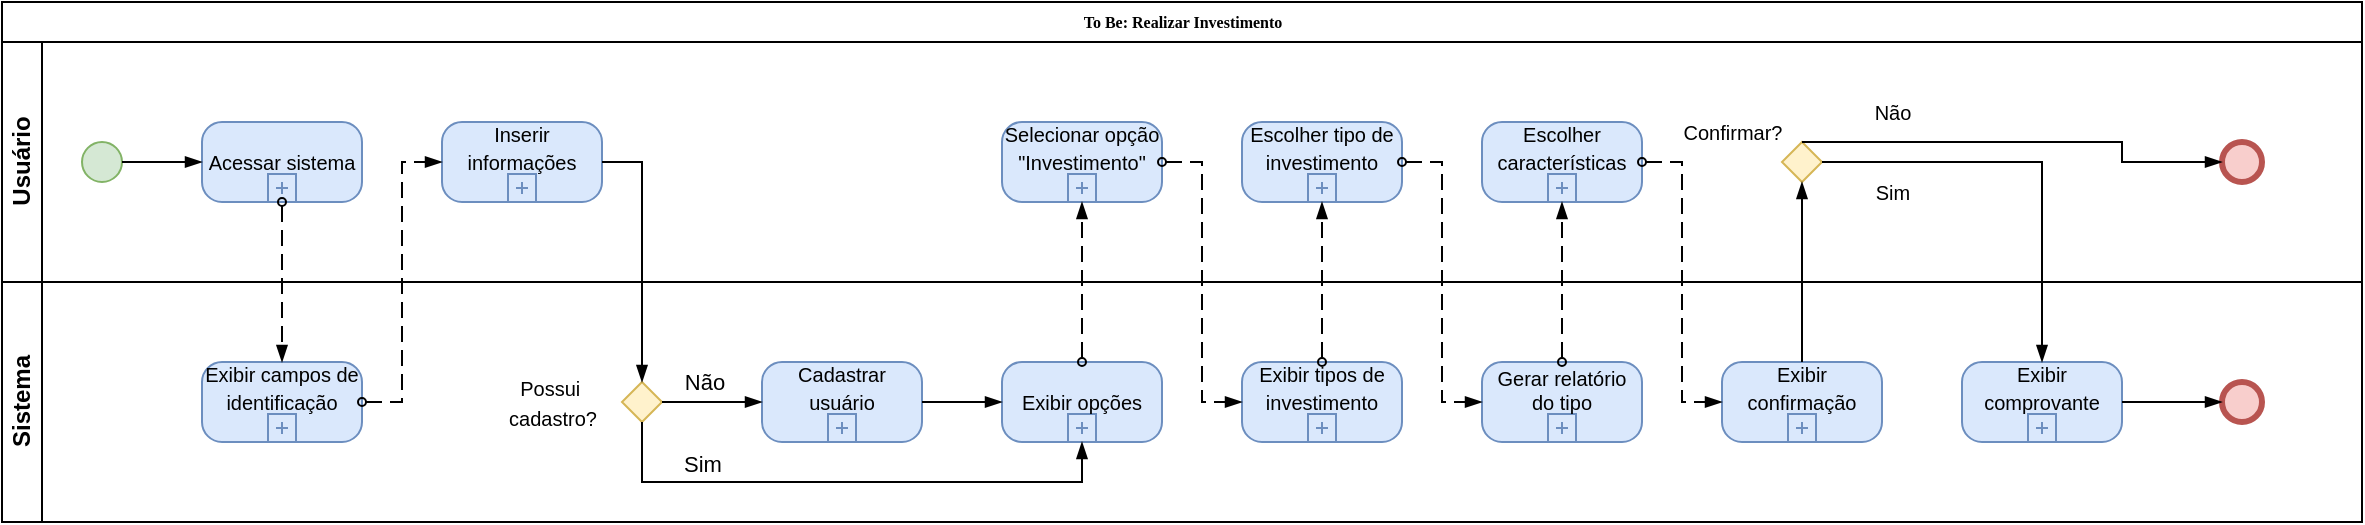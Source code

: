 <mxfile version="24.1.0" type="device">
  <diagram name="Page-1" id="c7488fd3-1785-93aa-aadb-54a6760d102a">
    <mxGraphModel dx="287" dy="316" grid="1" gridSize="10" guides="1" tooltips="1" connect="1" arrows="1" fold="1" page="1" pageScale="1" pageWidth="1100" pageHeight="850" background="none" math="0" shadow="0">
      <root>
        <mxCell id="0" />
        <mxCell id="1" parent="0" />
        <mxCell id="2b4e8129b02d487f-1" value="To Be: Realizar Investimento" style="swimlane;html=1;childLayout=stackLayout;horizontal=1;startSize=20;horizontalStack=0;rounded=0;shadow=0;labelBackgroundColor=none;strokeWidth=1;fontFamily=Verdana;fontSize=8;align=center;" parent="1" vertex="1">
          <mxGeometry x="20" y="20" width="1180" height="260" as="geometry" />
        </mxCell>
        <mxCell id="2b4e8129b02d487f-2" value="Usuário" style="swimlane;html=1;startSize=20;horizontal=0;" parent="2b4e8129b02d487f-1" vertex="1">
          <mxGeometry y="20" width="1180" height="120" as="geometry" />
        </mxCell>
        <mxCell id="okuJkz4_3T34P_KiOrqm-1" value="" style="points=[[0.145,0.145,0],[0.5,0,0],[0.855,0.145,0],[1,0.5,0],[0.855,0.855,0],[0.5,1,0],[0.145,0.855,0],[0,0.5,0]];shape=mxgraph.bpmn.event;html=1;verticalLabelPosition=bottom;labelBackgroundColor=#ffffff;verticalAlign=top;align=center;perimeter=ellipsePerimeter;outlineConnect=0;aspect=fixed;outline=standard;symbol=general;fillColor=#d5e8d4;strokeColor=#82b366;" vertex="1" parent="2b4e8129b02d487f-2">
          <mxGeometry x="40" y="50" width="20" height="20" as="geometry" />
        </mxCell>
        <mxCell id="okuJkz4_3T34P_KiOrqm-2" value="&lt;font style=&quot;font-size: 10px;&quot;&gt;Acessar sistema&lt;/font&gt;" style="points=[[0.25,0,0],[0.5,0,0],[0.75,0,0],[1,0.25,0],[1,0.5,0],[1,0.75,0],[0.75,1,0],[0.5,1,0],[0.25,1,0],[0,0.75,0],[0,0.5,0],[0,0.25,0]];shape=mxgraph.bpmn.task;whiteSpace=wrap;rectStyle=rounded;size=10;html=1;container=1;expand=0;collapsible=0;taskMarker=abstract;isLoopSub=1;fillColor=#dae8fc;strokeColor=#6c8ebf;" vertex="1" parent="2b4e8129b02d487f-2">
          <mxGeometry x="100" y="40" width="80" height="40" as="geometry" />
        </mxCell>
        <mxCell id="okuJkz4_3T34P_KiOrqm-3" value="" style="edgeStyle=elbowEdgeStyle;fontSize=12;html=1;endArrow=blockThin;endFill=1;rounded=0;exitX=1;exitY=0.5;exitDx=0;exitDy=0;exitPerimeter=0;entryX=0;entryY=0.5;entryDx=0;entryDy=0;entryPerimeter=0;" edge="1" parent="2b4e8129b02d487f-2" source="okuJkz4_3T34P_KiOrqm-1" target="okuJkz4_3T34P_KiOrqm-2">
          <mxGeometry width="160" relative="1" as="geometry">
            <mxPoint x="200" y="70" as="sourcePoint" />
            <mxPoint x="360" y="70" as="targetPoint" />
          </mxGeometry>
        </mxCell>
        <mxCell id="okuJkz4_3T34P_KiOrqm-6" value="&lt;div&gt;&lt;font style=&quot;font-size: 10px;&quot;&gt;Inserir informações&lt;/font&gt;&lt;/div&gt;&lt;div&gt;&lt;font style=&quot;font-size: 10px;&quot;&gt;&lt;br&gt;&lt;/font&gt;&lt;/div&gt;" style="points=[[0.25,0,0],[0.5,0,0],[0.75,0,0],[1,0.25,0],[1,0.5,0],[1,0.75,0],[0.75,1,0],[0.5,1,0],[0.25,1,0],[0,0.75,0],[0,0.5,0],[0,0.25,0]];shape=mxgraph.bpmn.task;whiteSpace=wrap;rectStyle=rounded;size=10;html=1;container=1;expand=0;collapsible=0;taskMarker=abstract;isLoopSub=1;fillColor=#dae8fc;strokeColor=#6c8ebf;" vertex="1" parent="2b4e8129b02d487f-2">
          <mxGeometry x="220" y="40" width="80" height="40" as="geometry" />
        </mxCell>
        <mxCell id="okuJkz4_3T34P_KiOrqm-19" value="&lt;div&gt;&lt;span style=&quot;font-size: 10px;&quot;&gt;Selecionar opção &quot;Investimento&quot;&lt;/span&gt;&lt;/div&gt;&lt;div&gt;&lt;span style=&quot;font-size: 10px;&quot;&gt;&lt;br&gt;&lt;/span&gt;&lt;/div&gt;" style="points=[[0.25,0,0],[0.5,0,0],[0.75,0,0],[1,0.25,0],[1,0.5,0],[1,0.75,0],[0.75,1,0],[0.5,1,0],[0.25,1,0],[0,0.75,0],[0,0.5,0],[0,0.25,0]];shape=mxgraph.bpmn.task;whiteSpace=wrap;rectStyle=rounded;size=10;html=1;container=1;expand=0;collapsible=0;taskMarker=abstract;isLoopSub=1;fillColor=#dae8fc;strokeColor=#6c8ebf;" vertex="1" parent="2b4e8129b02d487f-2">
          <mxGeometry x="500" y="40" width="80" height="40" as="geometry" />
        </mxCell>
        <mxCell id="okuJkz4_3T34P_KiOrqm-24" value="&lt;div&gt;&lt;span style=&quot;font-size: 10px;&quot;&gt;Escolher tipo de investimento&lt;/span&gt;&lt;/div&gt;&lt;div&gt;&lt;span style=&quot;font-size: 10px;&quot;&gt;&lt;br&gt;&lt;/span&gt;&lt;/div&gt;" style="points=[[0.25,0,0],[0.5,0,0],[0.75,0,0],[1,0.25,0],[1,0.5,0],[1,0.75,0],[0.75,1,0],[0.5,1,0],[0.25,1,0],[0,0.75,0],[0,0.5,0],[0,0.25,0]];shape=mxgraph.bpmn.task;whiteSpace=wrap;rectStyle=rounded;size=10;html=1;container=1;expand=0;collapsible=0;taskMarker=abstract;isLoopSub=1;fillColor=#dae8fc;strokeColor=#6c8ebf;" vertex="1" parent="2b4e8129b02d487f-2">
          <mxGeometry x="620" y="40" width="80" height="40" as="geometry" />
        </mxCell>
        <mxCell id="okuJkz4_3T34P_KiOrqm-31" value="&lt;div&gt;&lt;span style=&quot;font-size: 10px;&quot;&gt;Escolher características&lt;/span&gt;&lt;/div&gt;&lt;div&gt;&lt;span style=&quot;font-size: 10px;&quot;&gt;&lt;br&gt;&lt;/span&gt;&lt;/div&gt;" style="points=[[0.25,0,0],[0.5,0,0],[0.75,0,0],[1,0.25,0],[1,0.5,0],[1,0.75,0],[0.75,1,0],[0.5,1,0],[0.25,1,0],[0,0.75,0],[0,0.5,0],[0,0.25,0]];shape=mxgraph.bpmn.task;whiteSpace=wrap;rectStyle=rounded;size=10;html=1;container=1;expand=0;collapsible=0;taskMarker=abstract;isLoopSub=1;fillColor=#dae8fc;strokeColor=#6c8ebf;" vertex="1" parent="2b4e8129b02d487f-2">
          <mxGeometry x="740" y="40" width="80" height="40" as="geometry" />
        </mxCell>
        <mxCell id="okuJkz4_3T34P_KiOrqm-35" value="" style="points=[[0.25,0.25,0],[0.5,0,0],[0.75,0.25,0],[1,0.5,0],[0.75,0.75,0],[0.5,1,0],[0.25,0.75,0],[0,0.5,0]];shape=mxgraph.bpmn.gateway2;html=1;verticalLabelPosition=bottom;labelBackgroundColor=#ffffff;verticalAlign=top;align=center;perimeter=rhombusPerimeter;outlineConnect=0;outline=none;symbol=none;fillColor=#fff2cc;strokeColor=#d6b656;" vertex="1" parent="2b4e8129b02d487f-2">
          <mxGeometry x="890" y="50" width="20" height="20" as="geometry" />
        </mxCell>
        <mxCell id="okuJkz4_3T34P_KiOrqm-37" value="&lt;span style=&quot;font-size: 10px;&quot;&gt;Confirmar?&lt;/span&gt;" style="text;html=1;align=center;verticalAlign=middle;resizable=0;points=[];autosize=1;strokeColor=none;fillColor=none;" vertex="1" parent="2b4e8129b02d487f-2">
          <mxGeometry x="830" y="30" width="70" height="30" as="geometry" />
        </mxCell>
        <mxCell id="okuJkz4_3T34P_KiOrqm-41" value="&lt;span style=&quot;font-size: 10px;&quot;&gt;Sim&lt;/span&gt;" style="text;html=1;align=center;verticalAlign=middle;resizable=0;points=[];autosize=1;strokeColor=none;fillColor=none;" vertex="1" parent="2b4e8129b02d487f-2">
          <mxGeometry x="925" y="60" width="40" height="30" as="geometry" />
        </mxCell>
        <mxCell id="okuJkz4_3T34P_KiOrqm-87" value="" style="points=[[0.145,0.145,0],[0.5,0,0],[0.855,0.145,0],[1,0.5,0],[0.855,0.855,0],[0.5,1,0],[0.145,0.855,0],[0,0.5,0]];shape=mxgraph.bpmn.event;html=1;verticalLabelPosition=bottom;labelBackgroundColor=#ffffff;verticalAlign=top;align=center;perimeter=ellipsePerimeter;outlineConnect=0;aspect=fixed;outline=end;symbol=terminate2;fillColor=#f8cecc;strokeColor=#b85450;" vertex="1" parent="2b4e8129b02d487f-2">
          <mxGeometry x="1110" y="50" width="20" height="20" as="geometry" />
        </mxCell>
        <mxCell id="okuJkz4_3T34P_KiOrqm-88" value="" style="edgeStyle=elbowEdgeStyle;fontSize=12;html=1;endArrow=blockThin;endFill=1;rounded=0;exitX=0.5;exitY=0;exitDx=0;exitDy=0;exitPerimeter=0;entryX=0;entryY=0.5;entryDx=0;entryDy=0;entryPerimeter=0;" edge="1" parent="2b4e8129b02d487f-2" source="okuJkz4_3T34P_KiOrqm-35" target="okuJkz4_3T34P_KiOrqm-87">
          <mxGeometry width="160" relative="1" as="geometry">
            <mxPoint x="1070" y="190" as="sourcePoint" />
            <mxPoint x="1120" y="190" as="targetPoint" />
            <Array as="points">
              <mxPoint x="1060" y="50" />
            </Array>
          </mxGeometry>
        </mxCell>
        <mxCell id="okuJkz4_3T34P_KiOrqm-89" value="&lt;span style=&quot;font-size: 10px;&quot;&gt;Não&lt;/span&gt;" style="text;html=1;align=center;verticalAlign=middle;resizable=0;points=[];autosize=1;strokeColor=none;fillColor=none;" vertex="1" parent="2b4e8129b02d487f-2">
          <mxGeometry x="925" y="20" width="40" height="30" as="geometry" />
        </mxCell>
        <mxCell id="2b4e8129b02d487f-3" value="Sistema" style="swimlane;html=1;startSize=20;horizontal=0;" parent="2b4e8129b02d487f-1" vertex="1">
          <mxGeometry y="140" width="1180" height="120" as="geometry" />
        </mxCell>
        <mxCell id="okuJkz4_3T34P_KiOrqm-4" value="&lt;font style=&quot;font-size: 10px;&quot;&gt;Exibir campos de identificação&lt;/font&gt;&lt;div&gt;&lt;font style=&quot;font-size: 10px;&quot;&gt;&lt;br&gt;&lt;/font&gt;&lt;/div&gt;" style="points=[[0.25,0,0],[0.5,0,0],[0.75,0,0],[1,0.25,0],[1,0.5,0],[1,0.75,0],[0.75,1,0],[0.5,1,0],[0.25,1,0],[0,0.75,0],[0,0.5,0],[0,0.25,0]];shape=mxgraph.bpmn.task;whiteSpace=wrap;rectStyle=rounded;size=10;html=1;container=1;expand=0;collapsible=0;taskMarker=abstract;isLoopSub=1;fillColor=#dae8fc;strokeColor=#6c8ebf;" vertex="1" parent="2b4e8129b02d487f-3">
          <mxGeometry x="100" y="40" width="80" height="40" as="geometry" />
        </mxCell>
        <mxCell id="okuJkz4_3T34P_KiOrqm-8" value="" style="points=[[0.25,0.25,0],[0.5,0,0],[0.75,0.25,0],[1,0.5,0],[0.75,0.75,0],[0.5,1,0],[0.25,0.75,0],[0,0.5,0]];shape=mxgraph.bpmn.gateway2;html=1;verticalLabelPosition=bottom;labelBackgroundColor=#ffffff;verticalAlign=top;align=center;perimeter=rhombusPerimeter;outlineConnect=0;outline=none;symbol=none;fillColor=#fff2cc;strokeColor=#d6b656;" vertex="1" parent="2b4e8129b02d487f-3">
          <mxGeometry x="310" y="50" width="20" height="20" as="geometry" />
        </mxCell>
        <mxCell id="okuJkz4_3T34P_KiOrqm-9" value="&lt;div&gt;&lt;span style=&quot;font-size: 10px;&quot;&gt;Cadastrar usuário&lt;/span&gt;&lt;/div&gt;&lt;div&gt;&lt;span style=&quot;font-size: 10px;&quot;&gt;&lt;br&gt;&lt;/span&gt;&lt;/div&gt;" style="points=[[0.25,0,0],[0.5,0,0],[0.75,0,0],[1,0.25,0],[1,0.5,0],[1,0.75,0],[0.75,1,0],[0.5,1,0],[0.25,1,0],[0,0.75,0],[0,0.5,0],[0,0.25,0]];shape=mxgraph.bpmn.task;whiteSpace=wrap;rectStyle=rounded;size=10;html=1;container=1;expand=0;collapsible=0;taskMarker=abstract;isLoopSub=1;fillColor=#dae8fc;strokeColor=#6c8ebf;" vertex="1" parent="2b4e8129b02d487f-3">
          <mxGeometry x="380" y="40" width="80" height="40" as="geometry" />
        </mxCell>
        <mxCell id="okuJkz4_3T34P_KiOrqm-10" value="&lt;font style=&quot;font-size: 10px;&quot;&gt;Possui&amp;nbsp;&lt;/font&gt;&lt;div&gt;&lt;font style=&quot;font-size: 10px;&quot;&gt;cadastro?&lt;/font&gt;&lt;/div&gt;" style="text;html=1;align=center;verticalAlign=middle;resizable=0;points=[];autosize=1;strokeColor=none;fillColor=none;" vertex="1" parent="2b4e8129b02d487f-3">
          <mxGeometry x="240" y="40" width="70" height="40" as="geometry" />
        </mxCell>
        <mxCell id="okuJkz4_3T34P_KiOrqm-14" value="" style="edgeStyle=orthogonalEdgeStyle;fontSize=12;html=1;endArrow=blockThin;endFill=1;rounded=0;exitX=1;exitY=0.5;exitDx=0;exitDy=0;exitPerimeter=0;entryX=0;entryY=0.5;entryDx=0;entryDy=0;entryPerimeter=0;" edge="1" parent="2b4e8129b02d487f-3" source="okuJkz4_3T34P_KiOrqm-8" target="okuJkz4_3T34P_KiOrqm-9">
          <mxGeometry width="160" relative="1" as="geometry">
            <mxPoint x="420" y="-60" as="sourcePoint" />
            <mxPoint x="440" y="50" as="targetPoint" />
            <Array as="points">
              <mxPoint x="350" y="60" />
              <mxPoint x="350" y="60" />
            </Array>
          </mxGeometry>
        </mxCell>
        <mxCell id="okuJkz4_3T34P_KiOrqm-29" value="Não" style="edgeLabel;html=1;align=center;verticalAlign=middle;resizable=0;points=[];" vertex="1" connectable="0" parent="okuJkz4_3T34P_KiOrqm-14">
          <mxGeometry x="-0.383" y="2" relative="1" as="geometry">
            <mxPoint x="5" y="-8" as="offset" />
          </mxGeometry>
        </mxCell>
        <mxCell id="okuJkz4_3T34P_KiOrqm-15" value="&lt;div&gt;&lt;span style=&quot;font-size: 10px;&quot;&gt;Exibir opções&lt;/span&gt;&lt;/div&gt;" style="points=[[0.25,0,0],[0.5,0,0],[0.75,0,0],[1,0.25,0],[1,0.5,0],[1,0.75,0],[0.75,1,0],[0.5,1,0],[0.25,1,0],[0,0.75,0],[0,0.5,0],[0,0.25,0]];shape=mxgraph.bpmn.task;whiteSpace=wrap;rectStyle=rounded;size=10;html=1;container=1;expand=0;collapsible=0;taskMarker=abstract;isLoopSub=1;fillColor=#dae8fc;strokeColor=#6c8ebf;" vertex="1" parent="2b4e8129b02d487f-3">
          <mxGeometry x="500" y="40" width="80" height="40" as="geometry" />
        </mxCell>
        <mxCell id="okuJkz4_3T34P_KiOrqm-16" value="" style="edgeStyle=orthogonalEdgeStyle;fontSize=12;html=1;endArrow=blockThin;endFill=1;rounded=0;exitX=0.5;exitY=1;exitDx=0;exitDy=0;exitPerimeter=0;entryX=0.5;entryY=1;entryDx=0;entryDy=0;entryPerimeter=0;" edge="1" parent="2b4e8129b02d487f-3" source="okuJkz4_3T34P_KiOrqm-8" target="okuJkz4_3T34P_KiOrqm-15">
          <mxGeometry width="160" relative="1" as="geometry">
            <mxPoint x="380" y="70" as="sourcePoint" />
            <mxPoint x="430" y="70" as="targetPoint" />
            <Array as="points">
              <mxPoint x="320" y="100" />
              <mxPoint x="540" y="100" />
            </Array>
          </mxGeometry>
        </mxCell>
        <mxCell id="okuJkz4_3T34P_KiOrqm-30" value="Sim" style="edgeLabel;html=1;align=center;verticalAlign=middle;resizable=0;points=[];" vertex="1" connectable="0" parent="okuJkz4_3T34P_KiOrqm-16">
          <mxGeometry x="-0.891" y="1" relative="1" as="geometry">
            <mxPoint x="29" y="6" as="offset" />
          </mxGeometry>
        </mxCell>
        <mxCell id="okuJkz4_3T34P_KiOrqm-17" value="" style="edgeStyle=orthogonalEdgeStyle;fontSize=12;html=1;endArrow=blockThin;endFill=1;rounded=0;exitX=1;exitY=0.5;exitDx=0;exitDy=0;exitPerimeter=0;entryX=0;entryY=0.5;entryDx=0;entryDy=0;entryPerimeter=0;" edge="1" parent="2b4e8129b02d487f-3" source="okuJkz4_3T34P_KiOrqm-9" target="okuJkz4_3T34P_KiOrqm-15">
          <mxGeometry width="160" relative="1" as="geometry">
            <mxPoint x="380" y="70" as="sourcePoint" />
            <mxPoint x="430" y="70" as="targetPoint" />
          </mxGeometry>
        </mxCell>
        <mxCell id="okuJkz4_3T34P_KiOrqm-21" value="&lt;div&gt;&lt;span style=&quot;font-size: 10px;&quot;&gt;Exibir tipos de investimento&lt;/span&gt;&lt;/div&gt;&lt;div&gt;&lt;span style=&quot;font-size: 10px;&quot;&gt;&lt;br&gt;&lt;/span&gt;&lt;/div&gt;" style="points=[[0.25,0,0],[0.5,0,0],[0.75,0,0],[1,0.25,0],[1,0.5,0],[1,0.75,0],[0.75,1,0],[0.5,1,0],[0.25,1,0],[0,0.75,0],[0,0.5,0],[0,0.25,0]];shape=mxgraph.bpmn.task;whiteSpace=wrap;rectStyle=rounded;size=10;html=1;container=1;expand=0;collapsible=0;taskMarker=abstract;isLoopSub=1;fillColor=#dae8fc;strokeColor=#6c8ebf;" vertex="1" parent="2b4e8129b02d487f-3">
          <mxGeometry x="620" y="40" width="80" height="40" as="geometry" />
        </mxCell>
        <mxCell id="okuJkz4_3T34P_KiOrqm-26" value="&lt;div style=&quot;font-size: 10px;&quot;&gt;&lt;span style=&quot;background-color: initial;&quot;&gt;Gerar relatório do tipo&lt;/span&gt;&lt;br&gt;&lt;/div&gt;&lt;div style=&quot;font-size: 10px;&quot;&gt;&lt;span style=&quot;background-color: initial;&quot;&gt;&lt;br&gt;&lt;/span&gt;&lt;/div&gt;" style="points=[[0.25,0,0],[0.5,0,0],[0.75,0,0],[1,0.25,0],[1,0.5,0],[1,0.75,0],[0.75,1,0],[0.5,1,0],[0.25,1,0],[0,0.75,0],[0,0.5,0],[0,0.25,0]];shape=mxgraph.bpmn.task;whiteSpace=wrap;rectStyle=rounded;size=10;html=1;container=1;expand=0;collapsible=0;taskMarker=abstract;isLoopSub=1;fillColor=#dae8fc;strokeColor=#6c8ebf;" vertex="1" parent="2b4e8129b02d487f-3">
          <mxGeometry x="740" y="40" width="80" height="40" as="geometry" />
        </mxCell>
        <mxCell id="okuJkz4_3T34P_KiOrqm-33" value="&lt;div&gt;&lt;span style=&quot;font-size: 10px;&quot;&gt;Exibir confirmação&lt;/span&gt;&lt;/div&gt;&lt;div&gt;&lt;span style=&quot;font-size: 10px;&quot;&gt;&lt;br&gt;&lt;/span&gt;&lt;/div&gt;" style="points=[[0.25,0,0],[0.5,0,0],[0.75,0,0],[1,0.25,0],[1,0.5,0],[1,0.75,0],[0.75,1,0],[0.5,1,0],[0.25,1,0],[0,0.75,0],[0,0.5,0],[0,0.25,0]];shape=mxgraph.bpmn.task;whiteSpace=wrap;rectStyle=rounded;size=10;html=1;container=1;expand=0;collapsible=0;taskMarker=abstract;isLoopSub=1;fillColor=#dae8fc;strokeColor=#6c8ebf;" vertex="1" parent="2b4e8129b02d487f-3">
          <mxGeometry x="860" y="40" width="80" height="40" as="geometry" />
        </mxCell>
        <mxCell id="okuJkz4_3T34P_KiOrqm-39" value="&lt;div&gt;&lt;span style=&quot;font-size: 10px;&quot;&gt;Exibir comprovante&lt;/span&gt;&lt;/div&gt;&lt;div&gt;&lt;span style=&quot;font-size: 10px;&quot;&gt;&lt;br&gt;&lt;/span&gt;&lt;/div&gt;" style="points=[[0.25,0,0],[0.5,0,0],[0.75,0,0],[1,0.25,0],[1,0.5,0],[1,0.75,0],[0.75,1,0],[0.5,1,0],[0.25,1,0],[0,0.75,0],[0,0.5,0],[0,0.25,0]];shape=mxgraph.bpmn.task;whiteSpace=wrap;rectStyle=rounded;size=10;html=1;container=1;expand=0;collapsible=0;taskMarker=abstract;isLoopSub=1;fillColor=#dae8fc;strokeColor=#6c8ebf;" vertex="1" parent="2b4e8129b02d487f-3">
          <mxGeometry x="980" y="40" width="80" height="40" as="geometry" />
        </mxCell>
        <mxCell id="okuJkz4_3T34P_KiOrqm-42" value="" style="points=[[0.145,0.145,0],[0.5,0,0],[0.855,0.145,0],[1,0.5,0],[0.855,0.855,0],[0.5,1,0],[0.145,0.855,0],[0,0.5,0]];shape=mxgraph.bpmn.event;html=1;verticalLabelPosition=bottom;labelBackgroundColor=#ffffff;verticalAlign=top;align=center;perimeter=ellipsePerimeter;outlineConnect=0;aspect=fixed;outline=end;symbol=terminate2;fillColor=#f8cecc;strokeColor=#b85450;" vertex="1" parent="2b4e8129b02d487f-3">
          <mxGeometry x="1110" y="50" width="20" height="20" as="geometry" />
        </mxCell>
        <mxCell id="okuJkz4_3T34P_KiOrqm-46" value="" style="edgeStyle=elbowEdgeStyle;fontSize=12;html=1;endArrow=blockThin;endFill=1;rounded=0;exitX=1;exitY=0.5;exitDx=0;exitDy=0;exitPerimeter=0;entryX=0;entryY=0.5;entryDx=0;entryDy=0;entryPerimeter=0;" edge="1" parent="2b4e8129b02d487f-3" source="okuJkz4_3T34P_KiOrqm-39" target="okuJkz4_3T34P_KiOrqm-42">
          <mxGeometry width="160" relative="1" as="geometry">
            <mxPoint x="990" y="10" as="sourcePoint" />
            <mxPoint x="1150" y="10" as="targetPoint" />
          </mxGeometry>
        </mxCell>
        <mxCell id="okuJkz4_3T34P_KiOrqm-5" value="" style="dashed=1;dashPattern=8 4;endArrow=blockThin;endFill=1;startArrow=oval;startFill=0;endSize=6;startSize=4;html=1;rounded=0;exitX=0.5;exitY=1;exitDx=0;exitDy=0;exitPerimeter=0;entryX=0.5;entryY=0;entryDx=0;entryDy=0;entryPerimeter=0;" edge="1" parent="2b4e8129b02d487f-1" source="okuJkz4_3T34P_KiOrqm-2" target="okuJkz4_3T34P_KiOrqm-4">
          <mxGeometry width="160" relative="1" as="geometry">
            <mxPoint x="30" y="160" as="sourcePoint" />
            <mxPoint x="190" y="160" as="targetPoint" />
          </mxGeometry>
        </mxCell>
        <mxCell id="okuJkz4_3T34P_KiOrqm-7" value="" style="dashed=1;dashPattern=8 4;endArrow=blockThin;endFill=1;startArrow=oval;startFill=0;endSize=6;startSize=4;html=1;rounded=0;exitX=1;exitY=0.5;exitDx=0;exitDy=0;exitPerimeter=0;entryX=0;entryY=0.5;entryDx=0;entryDy=0;entryPerimeter=0;edgeStyle=orthogonalEdgeStyle;" edge="1" parent="2b4e8129b02d487f-1" source="okuJkz4_3T34P_KiOrqm-4" target="okuJkz4_3T34P_KiOrqm-6">
          <mxGeometry width="160" relative="1" as="geometry">
            <mxPoint x="150" y="110" as="sourcePoint" />
            <mxPoint x="150" y="190" as="targetPoint" />
          </mxGeometry>
        </mxCell>
        <mxCell id="okuJkz4_3T34P_KiOrqm-12" value="" style="edgeStyle=orthogonalEdgeStyle;fontSize=12;html=1;endArrow=blockThin;endFill=1;rounded=0;exitX=1;exitY=0.5;exitDx=0;exitDy=0;exitPerimeter=0;entryX=0.5;entryY=0;entryDx=0;entryDy=0;entryPerimeter=0;" edge="1" parent="2b4e8129b02d487f-1" source="okuJkz4_3T34P_KiOrqm-6" target="okuJkz4_3T34P_KiOrqm-8">
          <mxGeometry width="160" relative="1" as="geometry">
            <mxPoint x="300" y="140" as="sourcePoint" />
            <mxPoint x="460" y="140" as="targetPoint" />
          </mxGeometry>
        </mxCell>
        <mxCell id="okuJkz4_3T34P_KiOrqm-20" value="" style="dashed=1;dashPattern=8 4;endArrow=blockThin;endFill=1;startArrow=oval;startFill=0;endSize=6;startSize=4;html=1;rounded=0;exitX=0.5;exitY=0;exitDx=0;exitDy=0;exitPerimeter=0;entryX=0.5;entryY=1;entryDx=0;entryDy=0;entryPerimeter=0;" edge="1" parent="2b4e8129b02d487f-1" source="okuJkz4_3T34P_KiOrqm-15" target="okuJkz4_3T34P_KiOrqm-19">
          <mxGeometry width="160" relative="1" as="geometry">
            <mxPoint x="480" y="120" as="sourcePoint" />
            <mxPoint x="640" y="120" as="targetPoint" />
          </mxGeometry>
        </mxCell>
        <mxCell id="okuJkz4_3T34P_KiOrqm-23" value="" style="dashed=1;dashPattern=8 4;endArrow=blockThin;endFill=1;startArrow=oval;startFill=0;endSize=6;startSize=4;html=1;rounded=0;exitX=1;exitY=0.5;exitDx=0;exitDy=0;exitPerimeter=0;entryX=0;entryY=0.5;entryDx=0;entryDy=0;entryPerimeter=0;edgeStyle=orthogonalEdgeStyle;" edge="1" parent="2b4e8129b02d487f-1" source="okuJkz4_3T34P_KiOrqm-19" target="okuJkz4_3T34P_KiOrqm-21">
          <mxGeometry width="160" relative="1" as="geometry">
            <mxPoint x="590" y="150" as="sourcePoint" />
            <mxPoint x="750" y="150" as="targetPoint" />
          </mxGeometry>
        </mxCell>
        <mxCell id="okuJkz4_3T34P_KiOrqm-25" value="" style="dashed=1;dashPattern=8 4;endArrow=blockThin;endFill=1;startArrow=oval;startFill=0;endSize=6;startSize=4;html=1;rounded=0;exitX=0.5;exitY=0;exitDx=0;exitDy=0;exitPerimeter=0;entryX=0.5;entryY=1;entryDx=0;entryDy=0;entryPerimeter=0;edgeStyle=orthogonalEdgeStyle;" edge="1" parent="2b4e8129b02d487f-1" source="okuJkz4_3T34P_KiOrqm-21" target="okuJkz4_3T34P_KiOrqm-24">
          <mxGeometry width="160" relative="1" as="geometry">
            <mxPoint x="630" y="90" as="sourcePoint" />
            <mxPoint x="710" y="210" as="targetPoint" />
          </mxGeometry>
        </mxCell>
        <mxCell id="okuJkz4_3T34P_KiOrqm-27" value="" style="dashed=1;dashPattern=8 4;endArrow=blockThin;endFill=1;startArrow=oval;startFill=0;endSize=6;startSize=4;html=1;rounded=0;exitX=1;exitY=0.5;exitDx=0;exitDy=0;exitPerimeter=0;entryX=0;entryY=0.5;entryDx=0;entryDy=0;entryPerimeter=0;edgeStyle=orthogonalEdgeStyle;" edge="1" parent="2b4e8129b02d487f-1" source="okuJkz4_3T34P_KiOrqm-24" target="okuJkz4_3T34P_KiOrqm-26">
          <mxGeometry width="160" relative="1" as="geometry">
            <mxPoint x="750" y="190" as="sourcePoint" />
            <mxPoint x="750" y="110" as="targetPoint" />
          </mxGeometry>
        </mxCell>
        <mxCell id="okuJkz4_3T34P_KiOrqm-32" value="" style="dashed=1;dashPattern=8 4;endArrow=blockThin;endFill=1;startArrow=oval;startFill=0;endSize=6;startSize=4;html=1;rounded=0;exitX=0.5;exitY=0;exitDx=0;exitDy=0;exitPerimeter=0;entryX=0.5;entryY=1;entryDx=0;entryDy=0;entryPerimeter=0;edgeStyle=orthogonalEdgeStyle;" edge="1" parent="2b4e8129b02d487f-1" source="okuJkz4_3T34P_KiOrqm-26" target="okuJkz4_3T34P_KiOrqm-31">
          <mxGeometry width="160" relative="1" as="geometry">
            <mxPoint x="710" y="90" as="sourcePoint" />
            <mxPoint x="750" y="210" as="targetPoint" />
          </mxGeometry>
        </mxCell>
        <mxCell id="okuJkz4_3T34P_KiOrqm-34" value="" style="dashed=1;dashPattern=8 4;endArrow=blockThin;endFill=1;startArrow=oval;startFill=0;endSize=6;startSize=4;html=1;rounded=0;exitX=1;exitY=0.5;exitDx=0;exitDy=0;exitPerimeter=0;entryX=0;entryY=0.5;entryDx=0;entryDy=0;entryPerimeter=0;edgeStyle=orthogonalEdgeStyle;" edge="1" parent="2b4e8129b02d487f-1" source="okuJkz4_3T34P_KiOrqm-31" target="okuJkz4_3T34P_KiOrqm-33">
          <mxGeometry width="160" relative="1" as="geometry">
            <mxPoint x="790" y="190" as="sourcePoint" />
            <mxPoint x="790" y="110" as="targetPoint" />
          </mxGeometry>
        </mxCell>
        <mxCell id="okuJkz4_3T34P_KiOrqm-38" value="" style="edgeStyle=elbowEdgeStyle;fontSize=12;html=1;endArrow=blockThin;endFill=1;rounded=0;exitX=0.5;exitY=0;exitDx=0;exitDy=0;exitPerimeter=0;entryX=0.5;entryY=1;entryDx=0;entryDy=0;entryPerimeter=0;" edge="1" parent="2b4e8129b02d487f-1" source="okuJkz4_3T34P_KiOrqm-33" target="okuJkz4_3T34P_KiOrqm-35">
          <mxGeometry width="160" relative="1" as="geometry">
            <mxPoint x="880" y="160" as="sourcePoint" />
            <mxPoint x="1040" y="160" as="targetPoint" />
          </mxGeometry>
        </mxCell>
        <mxCell id="okuJkz4_3T34P_KiOrqm-40" value="" style="edgeStyle=elbowEdgeStyle;fontSize=12;html=1;endArrow=blockThin;endFill=1;rounded=0;exitX=1;exitY=0.5;exitDx=0;exitDy=0;exitPerimeter=0;entryX=0.5;entryY=0;entryDx=0;entryDy=0;entryPerimeter=0;" edge="1" parent="2b4e8129b02d487f-1" source="okuJkz4_3T34P_KiOrqm-35" target="okuJkz4_3T34P_KiOrqm-39">
          <mxGeometry width="160" relative="1" as="geometry">
            <mxPoint x="910" y="190" as="sourcePoint" />
            <mxPoint x="910" y="100" as="targetPoint" />
            <Array as="points">
              <mxPoint x="1020" y="130" />
            </Array>
          </mxGeometry>
        </mxCell>
      </root>
    </mxGraphModel>
  </diagram>
</mxfile>
